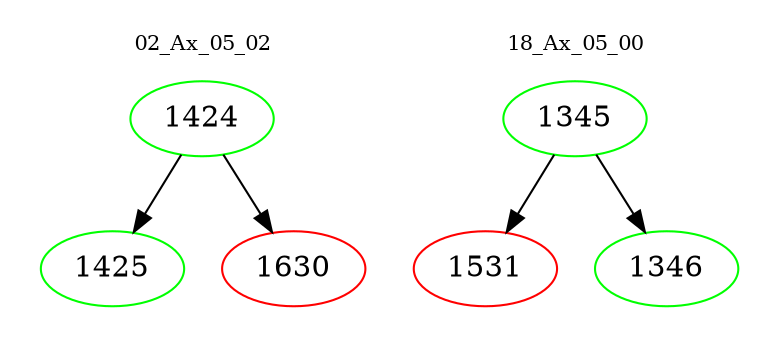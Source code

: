 digraph{
subgraph cluster_0 {
color = white
label = "02_Ax_05_02";
fontsize=10;
T0_1424 [label="1424", color="green"]
T0_1424 -> T0_1425 [color="black"]
T0_1425 [label="1425", color="green"]
T0_1424 -> T0_1630 [color="black"]
T0_1630 [label="1630", color="red"]
}
subgraph cluster_1 {
color = white
label = "18_Ax_05_00";
fontsize=10;
T1_1345 [label="1345", color="green"]
T1_1345 -> T1_1531 [color="black"]
T1_1531 [label="1531", color="red"]
T1_1345 -> T1_1346 [color="black"]
T1_1346 [label="1346", color="green"]
}
}
